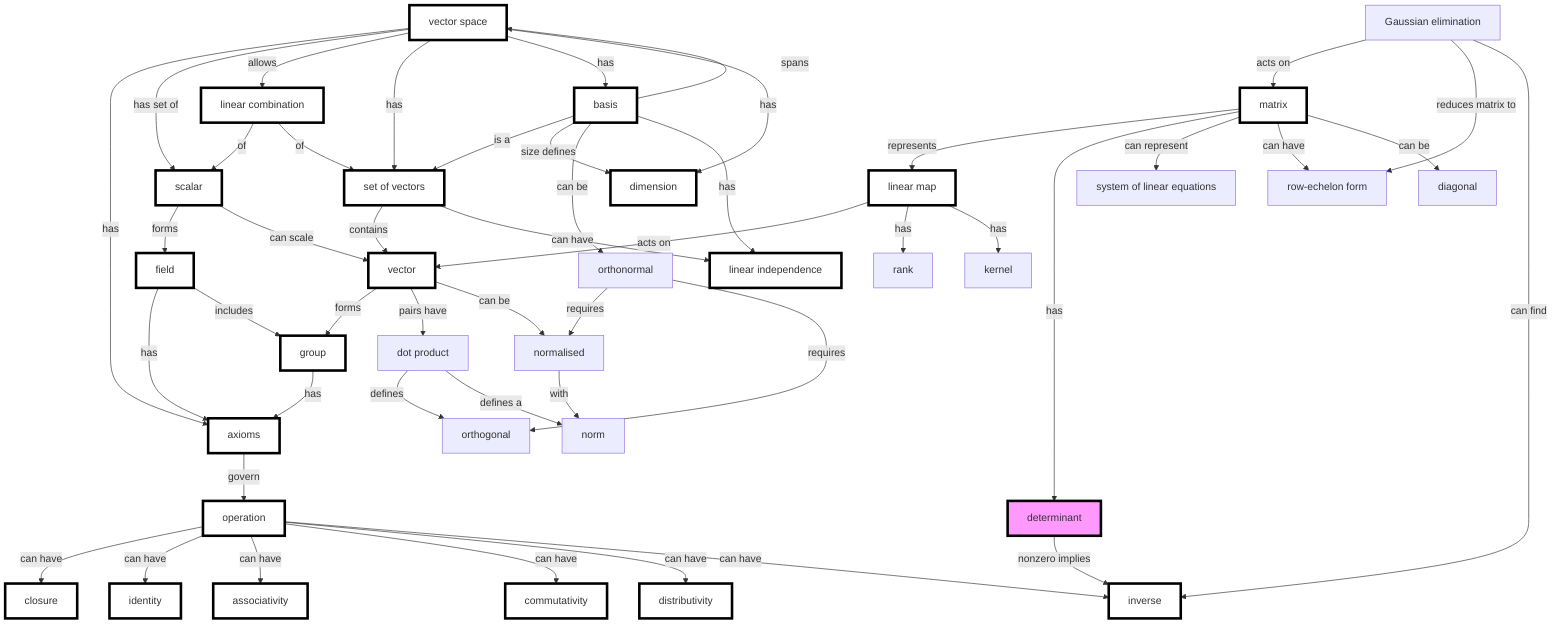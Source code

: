 graph TB
    op[operation]:::previous -- can have --> closure:::previous
    op -- can have --> identity:::previous
    op -- can have --> associativity:::previous
    op -- can have --> commutativity:::previous
    op -- can have --> distributivity:::previous
    op -- can have --> inverse:::previous


    scalar -- forms --> field

    scalar:::previous -- can scale --> vector:::previous

    vector:::previous -- forms --> group
    vector -- pairs have --> dp[dot product]
    dp -- defines --> orthogonal
    vector -- can be --> normalised
    normalised -- with --> norm
    vs -- has --> axioms

    vs -- has set of --> scalar
    vs -- allows --> lincomb[linear combination]:::previous
    vs[vector space]:::previous -- has --> vectorset:::previous

    vs -- has --> basis:::previous

    vs -- has --> dimension:::previous

    vectorset -- contains --> vector
    basis -- spans --> vs
    lincomb -- of --> scalar
    lincomb -- of --> vectorset
    field:::previous -- has --> axioms
    group:::previous -- has --> axioms
    field -- includes --> group

    basis -- is a --> vectorset
    basis -- size defines --> dimension
    basis -- can be -->orthonormal
    orthonormal -- requires --> normalised

    orthonormal -- requires --> orthogonal
    dp -- defines a --> norm

    lm[linear map]:::previous -- acts on --> vector
    matrix:::previous -- represents --> lm
    matrix -- has --> determinant:::today
    determinant -- nonzero implies --> inverse
    matrix -- can represent --> lineq[system of linear equations]
    ge[Gaussian elimination] -- acts on --> matrix
    ge -- reduces matrix to --> ref[row-echelon form]
    matrix -- can have --> ref
    matrix -- can be --> diagonal

    vectorset[set of vectors]
    vectorset -- can have --> indep[linear independence]
    basis -- has --> indep:::previous
    lm -- has --> rank
    lm -- has --> kernel
    ge -- can find --> inverse
    axioms:::previous -- govern --> op

classDef today fill:#f9f,stroke:#000,stroke-width:4px;
classDef previous fill:#fff,stroke:#000,stroke-width:4px;